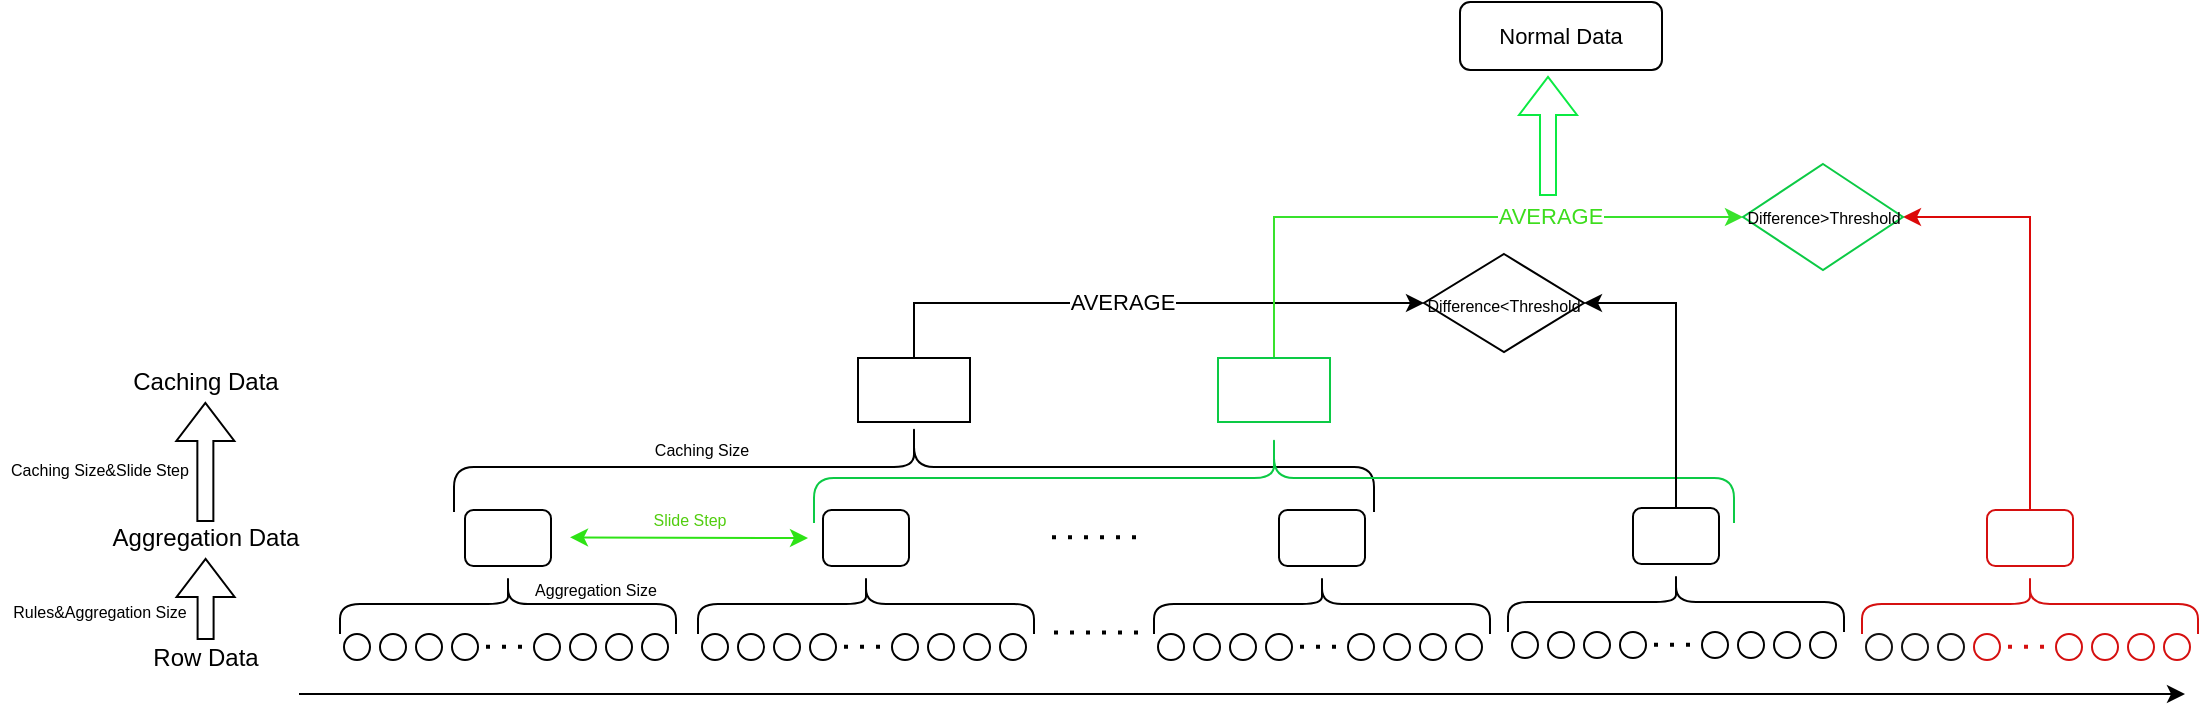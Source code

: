 <mxfile version="22.0.6" type="github">
  <diagram name="第 1 页" id="WTBXMF-47c1gRvCRbFfg">
    <mxGraphModel dx="662" dy="443" grid="0" gridSize="10" guides="1" tooltips="1" connect="1" arrows="1" fold="1" page="1" pageScale="1" pageWidth="1200" pageHeight="1920" math="0" shadow="0">
      <root>
        <mxCell id="0" />
        <mxCell id="1" parent="0" />
        <mxCell id="7vhGW-fj3BiN3b13xz7E-1" value="" style="ellipse;whiteSpace=wrap;html=1;aspect=fixed;" vertex="1" parent="1">
          <mxGeometry x="180" y="366" width="13" height="13" as="geometry" />
        </mxCell>
        <mxCell id="7vhGW-fj3BiN3b13xz7E-3" value="" style="ellipse;whiteSpace=wrap;html=1;aspect=fixed;" vertex="1" parent="1">
          <mxGeometry x="198" y="366" width="13" height="13" as="geometry" />
        </mxCell>
        <mxCell id="7vhGW-fj3BiN3b13xz7E-6" value="" style="ellipse;whiteSpace=wrap;html=1;aspect=fixed;" vertex="1" parent="1">
          <mxGeometry x="216" y="366" width="13" height="13" as="geometry" />
        </mxCell>
        <mxCell id="7vhGW-fj3BiN3b13xz7E-7" value="" style="ellipse;whiteSpace=wrap;html=1;aspect=fixed;" vertex="1" parent="1">
          <mxGeometry x="234" y="366" width="13" height="13" as="geometry" />
        </mxCell>
        <mxCell id="7vhGW-fj3BiN3b13xz7E-8" value="" style="ellipse;whiteSpace=wrap;html=1;aspect=fixed;" vertex="1" parent="1">
          <mxGeometry x="275" y="366" width="13" height="13" as="geometry" />
        </mxCell>
        <mxCell id="7vhGW-fj3BiN3b13xz7E-9" value="" style="ellipse;whiteSpace=wrap;html=1;aspect=fixed;" vertex="1" parent="1">
          <mxGeometry x="293" y="366" width="13" height="13" as="geometry" />
        </mxCell>
        <mxCell id="7vhGW-fj3BiN3b13xz7E-10" value="" style="ellipse;whiteSpace=wrap;html=1;aspect=fixed;" vertex="1" parent="1">
          <mxGeometry x="311" y="366" width="13" height="13" as="geometry" />
        </mxCell>
        <mxCell id="7vhGW-fj3BiN3b13xz7E-11" value="" style="ellipse;whiteSpace=wrap;html=1;aspect=fixed;" vertex="1" parent="1">
          <mxGeometry x="329" y="366" width="13" height="13" as="geometry" />
        </mxCell>
        <mxCell id="7vhGW-fj3BiN3b13xz7E-13" value="" style="endArrow=none;dashed=1;html=1;dashPattern=1 3;strokeWidth=2;rounded=0;" edge="1" parent="1">
          <mxGeometry width="50" height="50" relative="1" as="geometry">
            <mxPoint x="251" y="372.39" as="sourcePoint" />
            <mxPoint x="271" y="372.39" as="targetPoint" />
          </mxGeometry>
        </mxCell>
        <mxCell id="7vhGW-fj3BiN3b13xz7E-14" value="" style="shape=curlyBracket;whiteSpace=wrap;html=1;rounded=1;flipH=1;labelPosition=right;verticalLabelPosition=middle;align=left;verticalAlign=middle;flipV=1;direction=north;" vertex="1" parent="1">
          <mxGeometry x="178" y="336" width="168" height="30" as="geometry" />
        </mxCell>
        <mxCell id="7vhGW-fj3BiN3b13xz7E-15" value="" style="rounded=1;whiteSpace=wrap;html=1;" vertex="1" parent="1">
          <mxGeometry x="240.5" y="304" width="43" height="28" as="geometry" />
        </mxCell>
        <mxCell id="7vhGW-fj3BiN3b13xz7E-16" value="" style="endArrow=classic;html=1;rounded=0;" edge="1" parent="1">
          <mxGeometry width="50" height="50" relative="1" as="geometry">
            <mxPoint x="157.5" y="396" as="sourcePoint" />
            <mxPoint x="1100.5" y="396" as="targetPoint" />
          </mxGeometry>
        </mxCell>
        <mxCell id="7vhGW-fj3BiN3b13xz7E-17" value="" style="ellipse;whiteSpace=wrap;html=1;aspect=fixed;" vertex="1" parent="1">
          <mxGeometry x="359" y="366" width="13" height="13" as="geometry" />
        </mxCell>
        <mxCell id="7vhGW-fj3BiN3b13xz7E-18" value="" style="ellipse;whiteSpace=wrap;html=1;aspect=fixed;" vertex="1" parent="1">
          <mxGeometry x="377" y="366" width="13" height="13" as="geometry" />
        </mxCell>
        <mxCell id="7vhGW-fj3BiN3b13xz7E-19" value="" style="ellipse;whiteSpace=wrap;html=1;aspect=fixed;" vertex="1" parent="1">
          <mxGeometry x="395" y="366" width="13" height="13" as="geometry" />
        </mxCell>
        <mxCell id="7vhGW-fj3BiN3b13xz7E-20" value="" style="ellipse;whiteSpace=wrap;html=1;aspect=fixed;" vertex="1" parent="1">
          <mxGeometry x="413" y="366" width="13" height="13" as="geometry" />
        </mxCell>
        <mxCell id="7vhGW-fj3BiN3b13xz7E-21" value="" style="ellipse;whiteSpace=wrap;html=1;aspect=fixed;" vertex="1" parent="1">
          <mxGeometry x="454" y="366" width="13" height="13" as="geometry" />
        </mxCell>
        <mxCell id="7vhGW-fj3BiN3b13xz7E-22" value="" style="ellipse;whiteSpace=wrap;html=1;aspect=fixed;" vertex="1" parent="1">
          <mxGeometry x="472" y="366" width="13" height="13" as="geometry" />
        </mxCell>
        <mxCell id="7vhGW-fj3BiN3b13xz7E-23" value="" style="ellipse;whiteSpace=wrap;html=1;aspect=fixed;" vertex="1" parent="1">
          <mxGeometry x="490" y="366" width="13" height="13" as="geometry" />
        </mxCell>
        <mxCell id="7vhGW-fj3BiN3b13xz7E-24" value="" style="ellipse;whiteSpace=wrap;html=1;aspect=fixed;" vertex="1" parent="1">
          <mxGeometry x="508" y="366" width="13" height="13" as="geometry" />
        </mxCell>
        <mxCell id="7vhGW-fj3BiN3b13xz7E-25" value="" style="endArrow=none;dashed=1;html=1;dashPattern=1 3;strokeWidth=2;rounded=0;" edge="1" parent="1">
          <mxGeometry width="50" height="50" relative="1" as="geometry">
            <mxPoint x="430" y="372.39" as="sourcePoint" />
            <mxPoint x="450" y="372.39" as="targetPoint" />
          </mxGeometry>
        </mxCell>
        <mxCell id="7vhGW-fj3BiN3b13xz7E-26" value="" style="shape=curlyBracket;whiteSpace=wrap;html=1;rounded=1;flipH=1;labelPosition=right;verticalLabelPosition=middle;align=left;verticalAlign=middle;flipV=1;direction=north;" vertex="1" parent="1">
          <mxGeometry x="357" y="336" width="168" height="30" as="geometry" />
        </mxCell>
        <mxCell id="7vhGW-fj3BiN3b13xz7E-27" value="" style="rounded=1;whiteSpace=wrap;html=1;" vertex="1" parent="1">
          <mxGeometry x="419.5" y="304" width="43" height="28" as="geometry" />
        </mxCell>
        <mxCell id="7vhGW-fj3BiN3b13xz7E-40" value="" style="endArrow=none;dashed=1;html=1;dashPattern=1 3;strokeWidth=2;rounded=0;" edge="1" parent="1">
          <mxGeometry width="50" height="50" relative="1" as="geometry">
            <mxPoint x="535" y="365.31" as="sourcePoint" />
            <mxPoint x="577" y="365.31" as="targetPoint" />
          </mxGeometry>
        </mxCell>
        <mxCell id="7vhGW-fj3BiN3b13xz7E-52" value="" style="ellipse;whiteSpace=wrap;html=1;aspect=fixed;" vertex="1" parent="1">
          <mxGeometry x="587" y="366" width="13" height="13" as="geometry" />
        </mxCell>
        <mxCell id="7vhGW-fj3BiN3b13xz7E-53" value="" style="ellipse;whiteSpace=wrap;html=1;aspect=fixed;" vertex="1" parent="1">
          <mxGeometry x="605" y="366" width="13" height="13" as="geometry" />
        </mxCell>
        <mxCell id="7vhGW-fj3BiN3b13xz7E-54" value="" style="ellipse;whiteSpace=wrap;html=1;aspect=fixed;" vertex="1" parent="1">
          <mxGeometry x="623" y="366" width="13" height="13" as="geometry" />
        </mxCell>
        <mxCell id="7vhGW-fj3BiN3b13xz7E-55" value="" style="ellipse;whiteSpace=wrap;html=1;aspect=fixed;" vertex="1" parent="1">
          <mxGeometry x="641" y="366" width="13" height="13" as="geometry" />
        </mxCell>
        <mxCell id="7vhGW-fj3BiN3b13xz7E-56" value="" style="ellipse;whiteSpace=wrap;html=1;aspect=fixed;" vertex="1" parent="1">
          <mxGeometry x="682" y="366" width="13" height="13" as="geometry" />
        </mxCell>
        <mxCell id="7vhGW-fj3BiN3b13xz7E-57" value="" style="ellipse;whiteSpace=wrap;html=1;aspect=fixed;" vertex="1" parent="1">
          <mxGeometry x="700" y="366" width="13" height="13" as="geometry" />
        </mxCell>
        <mxCell id="7vhGW-fj3BiN3b13xz7E-58" value="" style="ellipse;whiteSpace=wrap;html=1;aspect=fixed;" vertex="1" parent="1">
          <mxGeometry x="718" y="366" width="13" height="13" as="geometry" />
        </mxCell>
        <mxCell id="7vhGW-fj3BiN3b13xz7E-59" value="" style="ellipse;whiteSpace=wrap;html=1;aspect=fixed;" vertex="1" parent="1">
          <mxGeometry x="736" y="366" width="13" height="13" as="geometry" />
        </mxCell>
        <mxCell id="7vhGW-fj3BiN3b13xz7E-60" value="" style="endArrow=none;dashed=1;html=1;dashPattern=1 3;strokeWidth=2;rounded=0;" edge="1" parent="1">
          <mxGeometry width="50" height="50" relative="1" as="geometry">
            <mxPoint x="658" y="372.39" as="sourcePoint" />
            <mxPoint x="678" y="372.39" as="targetPoint" />
          </mxGeometry>
        </mxCell>
        <mxCell id="7vhGW-fj3BiN3b13xz7E-61" value="" style="shape=curlyBracket;whiteSpace=wrap;html=1;rounded=1;flipH=1;labelPosition=right;verticalLabelPosition=middle;align=left;verticalAlign=middle;flipV=1;direction=north;" vertex="1" parent="1">
          <mxGeometry x="585" y="336" width="168" height="30" as="geometry" />
        </mxCell>
        <mxCell id="7vhGW-fj3BiN3b13xz7E-62" value="" style="rounded=1;whiteSpace=wrap;html=1;" vertex="1" parent="1">
          <mxGeometry x="647.5" y="304" width="43" height="28" as="geometry" />
        </mxCell>
        <mxCell id="7vhGW-fj3BiN3b13xz7E-63" value="Row Data" style="text;html=1;strokeColor=none;fillColor=none;align=center;verticalAlign=middle;whiteSpace=wrap;rounded=0;" vertex="1" parent="1">
          <mxGeometry x="81" y="363" width="60" height="30" as="geometry" />
        </mxCell>
        <mxCell id="7vhGW-fj3BiN3b13xz7E-64" value="Aggregation Data" style="text;html=1;strokeColor=none;fillColor=none;align=center;verticalAlign=middle;whiteSpace=wrap;rounded=0;" vertex="1" parent="1">
          <mxGeometry x="61" y="303" width="100" height="30" as="geometry" />
        </mxCell>
        <mxCell id="7vhGW-fj3BiN3b13xz7E-65" value="" style="shape=flexArrow;endArrow=classic;html=1;rounded=0;width=8;" edge="1" parent="1">
          <mxGeometry width="50" height="50" relative="1" as="geometry">
            <mxPoint x="110.8" y="369" as="sourcePoint" />
            <mxPoint x="110.8" y="328" as="targetPoint" />
          </mxGeometry>
        </mxCell>
        <mxCell id="7vhGW-fj3BiN3b13xz7E-67" value="&lt;font style=&quot;font-size: 8px;&quot;&gt;Rules&amp;amp;Aggregation Size&lt;/font&gt;" style="text;html=1;strokeColor=none;fillColor=none;align=center;verticalAlign=middle;whiteSpace=wrap;rounded=0;" vertex="1" parent="1">
          <mxGeometry x="13" y="339" width="90" height="30" as="geometry" />
        </mxCell>
        <mxCell id="7vhGW-fj3BiN3b13xz7E-68" value="" style="shape=curlyBracket;whiteSpace=wrap;html=1;rounded=1;flipH=1;labelPosition=right;verticalLabelPosition=middle;align=left;verticalAlign=middle;flipV=1;direction=north;" vertex="1" parent="1">
          <mxGeometry x="235" y="260" width="460" height="45" as="geometry" />
        </mxCell>
        <mxCell id="7vhGW-fj3BiN3b13xz7E-69" value="" style="endArrow=none;dashed=1;html=1;dashPattern=1 3;strokeWidth=2;rounded=0;" edge="1" parent="1">
          <mxGeometry width="50" height="50" relative="1" as="geometry">
            <mxPoint x="534" y="317.68" as="sourcePoint" />
            <mxPoint x="576" y="317.68" as="targetPoint" />
          </mxGeometry>
        </mxCell>
        <mxCell id="7vhGW-fj3BiN3b13xz7E-109" value="" style="edgeStyle=orthogonalEdgeStyle;rounded=0;orthogonalLoop=1;jettySize=auto;html=1;exitX=0.5;exitY=0;exitDx=0;exitDy=0;entryX=0;entryY=0.5;entryDx=0;entryDy=0;" edge="1" parent="1" source="7vhGW-fj3BiN3b13xz7E-70" target="7vhGW-fj3BiN3b13xz7E-108">
          <mxGeometry relative="1" as="geometry" />
        </mxCell>
        <mxCell id="7vhGW-fj3BiN3b13xz7E-111" value="AVERAGE" style="edgeLabel;html=1;align=center;verticalAlign=middle;resizable=0;points=[];" vertex="1" connectable="0" parent="7vhGW-fj3BiN3b13xz7E-109">
          <mxGeometry x="-0.069" y="1" relative="1" as="geometry">
            <mxPoint as="offset" />
          </mxGeometry>
        </mxCell>
        <mxCell id="7vhGW-fj3BiN3b13xz7E-70" value="" style="rounded=0;whiteSpace=wrap;html=1;" vertex="1" parent="1">
          <mxGeometry x="437" y="228" width="56" height="32" as="geometry" />
        </mxCell>
        <mxCell id="7vhGW-fj3BiN3b13xz7E-71" value="Caching Data" style="text;html=1;strokeColor=none;fillColor=none;align=center;verticalAlign=middle;whiteSpace=wrap;rounded=0;" vertex="1" parent="1">
          <mxGeometry x="61" y="225" width="100" height="30" as="geometry" />
        </mxCell>
        <mxCell id="7vhGW-fj3BiN3b13xz7E-72" value="" style="shape=flexArrow;endArrow=classic;html=1;rounded=0;width=8;" edge="1" parent="1">
          <mxGeometry width="50" height="50" relative="1" as="geometry">
            <mxPoint x="110.68" y="310" as="sourcePoint" />
            <mxPoint x="110.68" y="250" as="targetPoint" />
          </mxGeometry>
        </mxCell>
        <mxCell id="7vhGW-fj3BiN3b13xz7E-73" value="&lt;font style=&quot;font-size: 8px;&quot;&gt;Caching Size&amp;amp;Slide Step&lt;/font&gt;" style="text;html=1;strokeColor=none;fillColor=none;align=center;verticalAlign=middle;whiteSpace=wrap;rounded=0;" vertex="1" parent="1">
          <mxGeometry x="8" y="267.5" width="100" height="30" as="geometry" />
        </mxCell>
        <mxCell id="7vhGW-fj3BiN3b13xz7E-74" value="" style="shape=curlyBracket;whiteSpace=wrap;html=1;rounded=1;flipH=1;labelPosition=right;verticalLabelPosition=middle;align=left;verticalAlign=middle;flipV=1;direction=north;strokeColor=#0cca45;" vertex="1" parent="1">
          <mxGeometry x="415" y="265.5" width="460" height="45" as="geometry" />
        </mxCell>
        <mxCell id="7vhGW-fj3BiN3b13xz7E-105" value="" style="edgeStyle=orthogonalEdgeStyle;rounded=0;orthogonalLoop=1;jettySize=auto;html=1;entryX=0;entryY=0.5;entryDx=0;entryDy=0;exitX=0.5;exitY=0;exitDx=0;exitDy=0;fontColor=#3ddd1d;strokeColor=#38e22c;" edge="1" parent="1" source="7vhGW-fj3BiN3b13xz7E-75" target="7vhGW-fj3BiN3b13xz7E-104">
          <mxGeometry relative="1" as="geometry" />
        </mxCell>
        <mxCell id="7vhGW-fj3BiN3b13xz7E-106" value="AVERAGE" style="edgeLabel;html=1;align=center;verticalAlign=middle;resizable=0;points=[];fontColor=#3ddd1d;" vertex="1" connectable="0" parent="7vhGW-fj3BiN3b13xz7E-105">
          <mxGeometry x="0.363" y="1" relative="1" as="geometry">
            <mxPoint as="offset" />
          </mxGeometry>
        </mxCell>
        <mxCell id="7vhGW-fj3BiN3b13xz7E-75" value="" style="rounded=0;whiteSpace=wrap;html=1;strokeColor=#0cca45;" vertex="1" parent="1">
          <mxGeometry x="617" y="228" width="56" height="32" as="geometry" />
        </mxCell>
        <mxCell id="7vhGW-fj3BiN3b13xz7E-77" value="" style="endArrow=classic;startArrow=classic;html=1;rounded=0;strokeColor=#2ee316;" edge="1" parent="1">
          <mxGeometry width="50" height="50" relative="1" as="geometry">
            <mxPoint x="293" y="317.68" as="sourcePoint" />
            <mxPoint x="412" y="318" as="targetPoint" />
          </mxGeometry>
        </mxCell>
        <mxCell id="7vhGW-fj3BiN3b13xz7E-79" value="&lt;font style=&quot;font-size: 8px;&quot;&gt;Slide Step&lt;/font&gt;" style="text;html=1;strokeColor=none;fillColor=none;align=center;verticalAlign=middle;whiteSpace=wrap;rounded=0;fontColor=#51cd0e;" vertex="1" parent="1">
          <mxGeometry x="316" y="293" width="74" height="30" as="geometry" />
        </mxCell>
        <mxCell id="7vhGW-fj3BiN3b13xz7E-80" value="&lt;font style=&quot;font-size: 8px;&quot;&gt;Aggregation Size&lt;/font&gt;" style="text;html=1;strokeColor=none;fillColor=none;align=center;verticalAlign=middle;whiteSpace=wrap;rounded=0;" vertex="1" parent="1">
          <mxGeometry x="270" y="328" width="72" height="30" as="geometry" />
        </mxCell>
        <mxCell id="7vhGW-fj3BiN3b13xz7E-81" value="&lt;font style=&quot;font-size: 8px;&quot;&gt;Caching Size&lt;/font&gt;" style="text;html=1;strokeColor=none;fillColor=none;align=center;verticalAlign=middle;whiteSpace=wrap;rounded=0;" vertex="1" parent="1">
          <mxGeometry x="323" y="258" width="72" height="30" as="geometry" />
        </mxCell>
        <mxCell id="7vhGW-fj3BiN3b13xz7E-82" value="" style="ellipse;whiteSpace=wrap;html=1;aspect=fixed;" vertex="1" parent="1">
          <mxGeometry x="764" y="365" width="13" height="13" as="geometry" />
        </mxCell>
        <mxCell id="7vhGW-fj3BiN3b13xz7E-83" value="" style="ellipse;whiteSpace=wrap;html=1;aspect=fixed;" vertex="1" parent="1">
          <mxGeometry x="782" y="365" width="13" height="13" as="geometry" />
        </mxCell>
        <mxCell id="7vhGW-fj3BiN3b13xz7E-84" value="" style="ellipse;whiteSpace=wrap;html=1;aspect=fixed;" vertex="1" parent="1">
          <mxGeometry x="800" y="365" width="13" height="13" as="geometry" />
        </mxCell>
        <mxCell id="7vhGW-fj3BiN3b13xz7E-85" value="" style="ellipse;whiteSpace=wrap;html=1;aspect=fixed;" vertex="1" parent="1">
          <mxGeometry x="818" y="365" width="13" height="13" as="geometry" />
        </mxCell>
        <mxCell id="7vhGW-fj3BiN3b13xz7E-86" value="" style="ellipse;whiteSpace=wrap;html=1;aspect=fixed;" vertex="1" parent="1">
          <mxGeometry x="859" y="365" width="13" height="13" as="geometry" />
        </mxCell>
        <mxCell id="7vhGW-fj3BiN3b13xz7E-87" value="" style="ellipse;whiteSpace=wrap;html=1;aspect=fixed;" vertex="1" parent="1">
          <mxGeometry x="877" y="365" width="13" height="13" as="geometry" />
        </mxCell>
        <mxCell id="7vhGW-fj3BiN3b13xz7E-88" value="" style="ellipse;whiteSpace=wrap;html=1;aspect=fixed;" vertex="1" parent="1">
          <mxGeometry x="895" y="365" width="13" height="13" as="geometry" />
        </mxCell>
        <mxCell id="7vhGW-fj3BiN3b13xz7E-89" value="" style="ellipse;whiteSpace=wrap;html=1;aspect=fixed;" vertex="1" parent="1">
          <mxGeometry x="913" y="365" width="13" height="13" as="geometry" />
        </mxCell>
        <mxCell id="7vhGW-fj3BiN3b13xz7E-90" value="" style="endArrow=none;dashed=1;html=1;dashPattern=1 3;strokeWidth=2;rounded=0;" edge="1" parent="1">
          <mxGeometry width="50" height="50" relative="1" as="geometry">
            <mxPoint x="835" y="371.39" as="sourcePoint" />
            <mxPoint x="855" y="371.39" as="targetPoint" />
          </mxGeometry>
        </mxCell>
        <mxCell id="7vhGW-fj3BiN3b13xz7E-91" value="" style="shape=curlyBracket;whiteSpace=wrap;html=1;rounded=1;flipH=1;labelPosition=right;verticalLabelPosition=middle;align=left;verticalAlign=middle;flipV=1;direction=north;" vertex="1" parent="1">
          <mxGeometry x="762" y="335" width="168" height="30" as="geometry" />
        </mxCell>
        <mxCell id="7vhGW-fj3BiN3b13xz7E-110" style="edgeStyle=orthogonalEdgeStyle;rounded=0;orthogonalLoop=1;jettySize=auto;html=1;entryX=1;entryY=0.5;entryDx=0;entryDy=0;exitX=0.5;exitY=0;exitDx=0;exitDy=0;" edge="1" parent="1" source="7vhGW-fj3BiN3b13xz7E-92" target="7vhGW-fj3BiN3b13xz7E-108">
          <mxGeometry relative="1" as="geometry" />
        </mxCell>
        <mxCell id="7vhGW-fj3BiN3b13xz7E-92" value="" style="rounded=1;whiteSpace=wrap;html=1;" vertex="1" parent="1">
          <mxGeometry x="824.5" y="303" width="43" height="28" as="geometry" />
        </mxCell>
        <mxCell id="7vhGW-fj3BiN3b13xz7E-93" value="" style="ellipse;whiteSpace=wrap;html=1;aspect=fixed;strokeColor=#121111;" vertex="1" parent="1">
          <mxGeometry x="941" y="366" width="13" height="13" as="geometry" />
        </mxCell>
        <mxCell id="7vhGW-fj3BiN3b13xz7E-94" value="" style="ellipse;whiteSpace=wrap;html=1;aspect=fixed;strokeColor=#121111;" vertex="1" parent="1">
          <mxGeometry x="959" y="366" width="13" height="13" as="geometry" />
        </mxCell>
        <mxCell id="7vhGW-fj3BiN3b13xz7E-95" value="" style="ellipse;whiteSpace=wrap;html=1;aspect=fixed;strokeColor=#121111;" vertex="1" parent="1">
          <mxGeometry x="977" y="366" width="13" height="13" as="geometry" />
        </mxCell>
        <mxCell id="7vhGW-fj3BiN3b13xz7E-96" value="" style="ellipse;whiteSpace=wrap;html=1;aspect=fixed;strokeColor=#d51010;" vertex="1" parent="1">
          <mxGeometry x="995" y="366" width="13" height="13" as="geometry" />
        </mxCell>
        <mxCell id="7vhGW-fj3BiN3b13xz7E-97" value="" style="ellipse;whiteSpace=wrap;html=1;aspect=fixed;strokeColor=#d51010;" vertex="1" parent="1">
          <mxGeometry x="1036" y="366" width="13" height="13" as="geometry" />
        </mxCell>
        <mxCell id="7vhGW-fj3BiN3b13xz7E-98" value="" style="ellipse;whiteSpace=wrap;html=1;aspect=fixed;strokeColor=#d51010;" vertex="1" parent="1">
          <mxGeometry x="1054" y="366" width="13" height="13" as="geometry" />
        </mxCell>
        <mxCell id="7vhGW-fj3BiN3b13xz7E-99" value="" style="ellipse;whiteSpace=wrap;html=1;aspect=fixed;strokeColor=#d51010;" vertex="1" parent="1">
          <mxGeometry x="1072" y="366" width="13" height="13" as="geometry" />
        </mxCell>
        <mxCell id="7vhGW-fj3BiN3b13xz7E-100" value="" style="ellipse;whiteSpace=wrap;html=1;aspect=fixed;strokeColor=#d51010;" vertex="1" parent="1">
          <mxGeometry x="1090" y="366" width="13" height="13" as="geometry" />
        </mxCell>
        <mxCell id="7vhGW-fj3BiN3b13xz7E-101" value="" style="endArrow=none;dashed=1;html=1;dashPattern=1 3;strokeWidth=2;rounded=0;strokeColor=#d51010;" edge="1" parent="1">
          <mxGeometry width="50" height="50" relative="1" as="geometry">
            <mxPoint x="1012" y="372.39" as="sourcePoint" />
            <mxPoint x="1032" y="372.39" as="targetPoint" />
          </mxGeometry>
        </mxCell>
        <mxCell id="7vhGW-fj3BiN3b13xz7E-102" value="" style="shape=curlyBracket;whiteSpace=wrap;html=1;rounded=1;flipH=1;labelPosition=right;verticalLabelPosition=middle;align=left;verticalAlign=middle;flipV=1;direction=north;strokeColor=#d51010;" vertex="1" parent="1">
          <mxGeometry x="939" y="336" width="168" height="30" as="geometry" />
        </mxCell>
        <mxCell id="7vhGW-fj3BiN3b13xz7E-107" style="edgeStyle=orthogonalEdgeStyle;rounded=0;orthogonalLoop=1;jettySize=auto;html=1;entryX=1;entryY=0.5;entryDx=0;entryDy=0;exitX=0.5;exitY=0;exitDx=0;exitDy=0;strokeColor=#dc0909;" edge="1" parent="1" source="7vhGW-fj3BiN3b13xz7E-103" target="7vhGW-fj3BiN3b13xz7E-104">
          <mxGeometry relative="1" as="geometry" />
        </mxCell>
        <mxCell id="7vhGW-fj3BiN3b13xz7E-103" value="" style="rounded=1;whiteSpace=wrap;html=1;strokeColor=#d51010;" vertex="1" parent="1">
          <mxGeometry x="1001.5" y="304" width="43" height="28" as="geometry" />
        </mxCell>
        <mxCell id="7vhGW-fj3BiN3b13xz7E-104" value="Difference&amp;gt;Threshold" style="rhombus;whiteSpace=wrap;html=1;strokeColor=#0cca45;rounded=0;fontSize=8;" vertex="1" parent="1">
          <mxGeometry x="879.5" y="131" width="80" height="53" as="geometry" />
        </mxCell>
        <mxCell id="7vhGW-fj3BiN3b13xz7E-108" value="&lt;font style=&quot;font-size: 8px;&quot;&gt;Difference&amp;lt;Threshold&lt;/font&gt;" style="rhombus;whiteSpace=wrap;html=1;rounded=0;" vertex="1" parent="1">
          <mxGeometry x="720" y="176" width="80" height="49" as="geometry" />
        </mxCell>
        <mxCell id="7vhGW-fj3BiN3b13xz7E-112" value="" style="shape=flexArrow;endArrow=classic;html=1;rounded=0;width=8;fontColor=#33dc04;labelBorderColor=#27f40b;strokeColor=#0bea43;" edge="1" parent="1">
          <mxGeometry width="50" height="50" relative="1" as="geometry">
            <mxPoint x="782.0" y="147" as="sourcePoint" />
            <mxPoint x="782.0" y="87" as="targetPoint" />
          </mxGeometry>
        </mxCell>
        <mxCell id="7vhGW-fj3BiN3b13xz7E-115" value="&lt;font style=&quot;font-size: 11px;&quot;&gt;Normal Data&lt;/font&gt;" style="rounded=1;whiteSpace=wrap;html=1;" vertex="1" parent="1">
          <mxGeometry x="738" y="50" width="101" height="34" as="geometry" />
        </mxCell>
      </root>
    </mxGraphModel>
  </diagram>
</mxfile>
